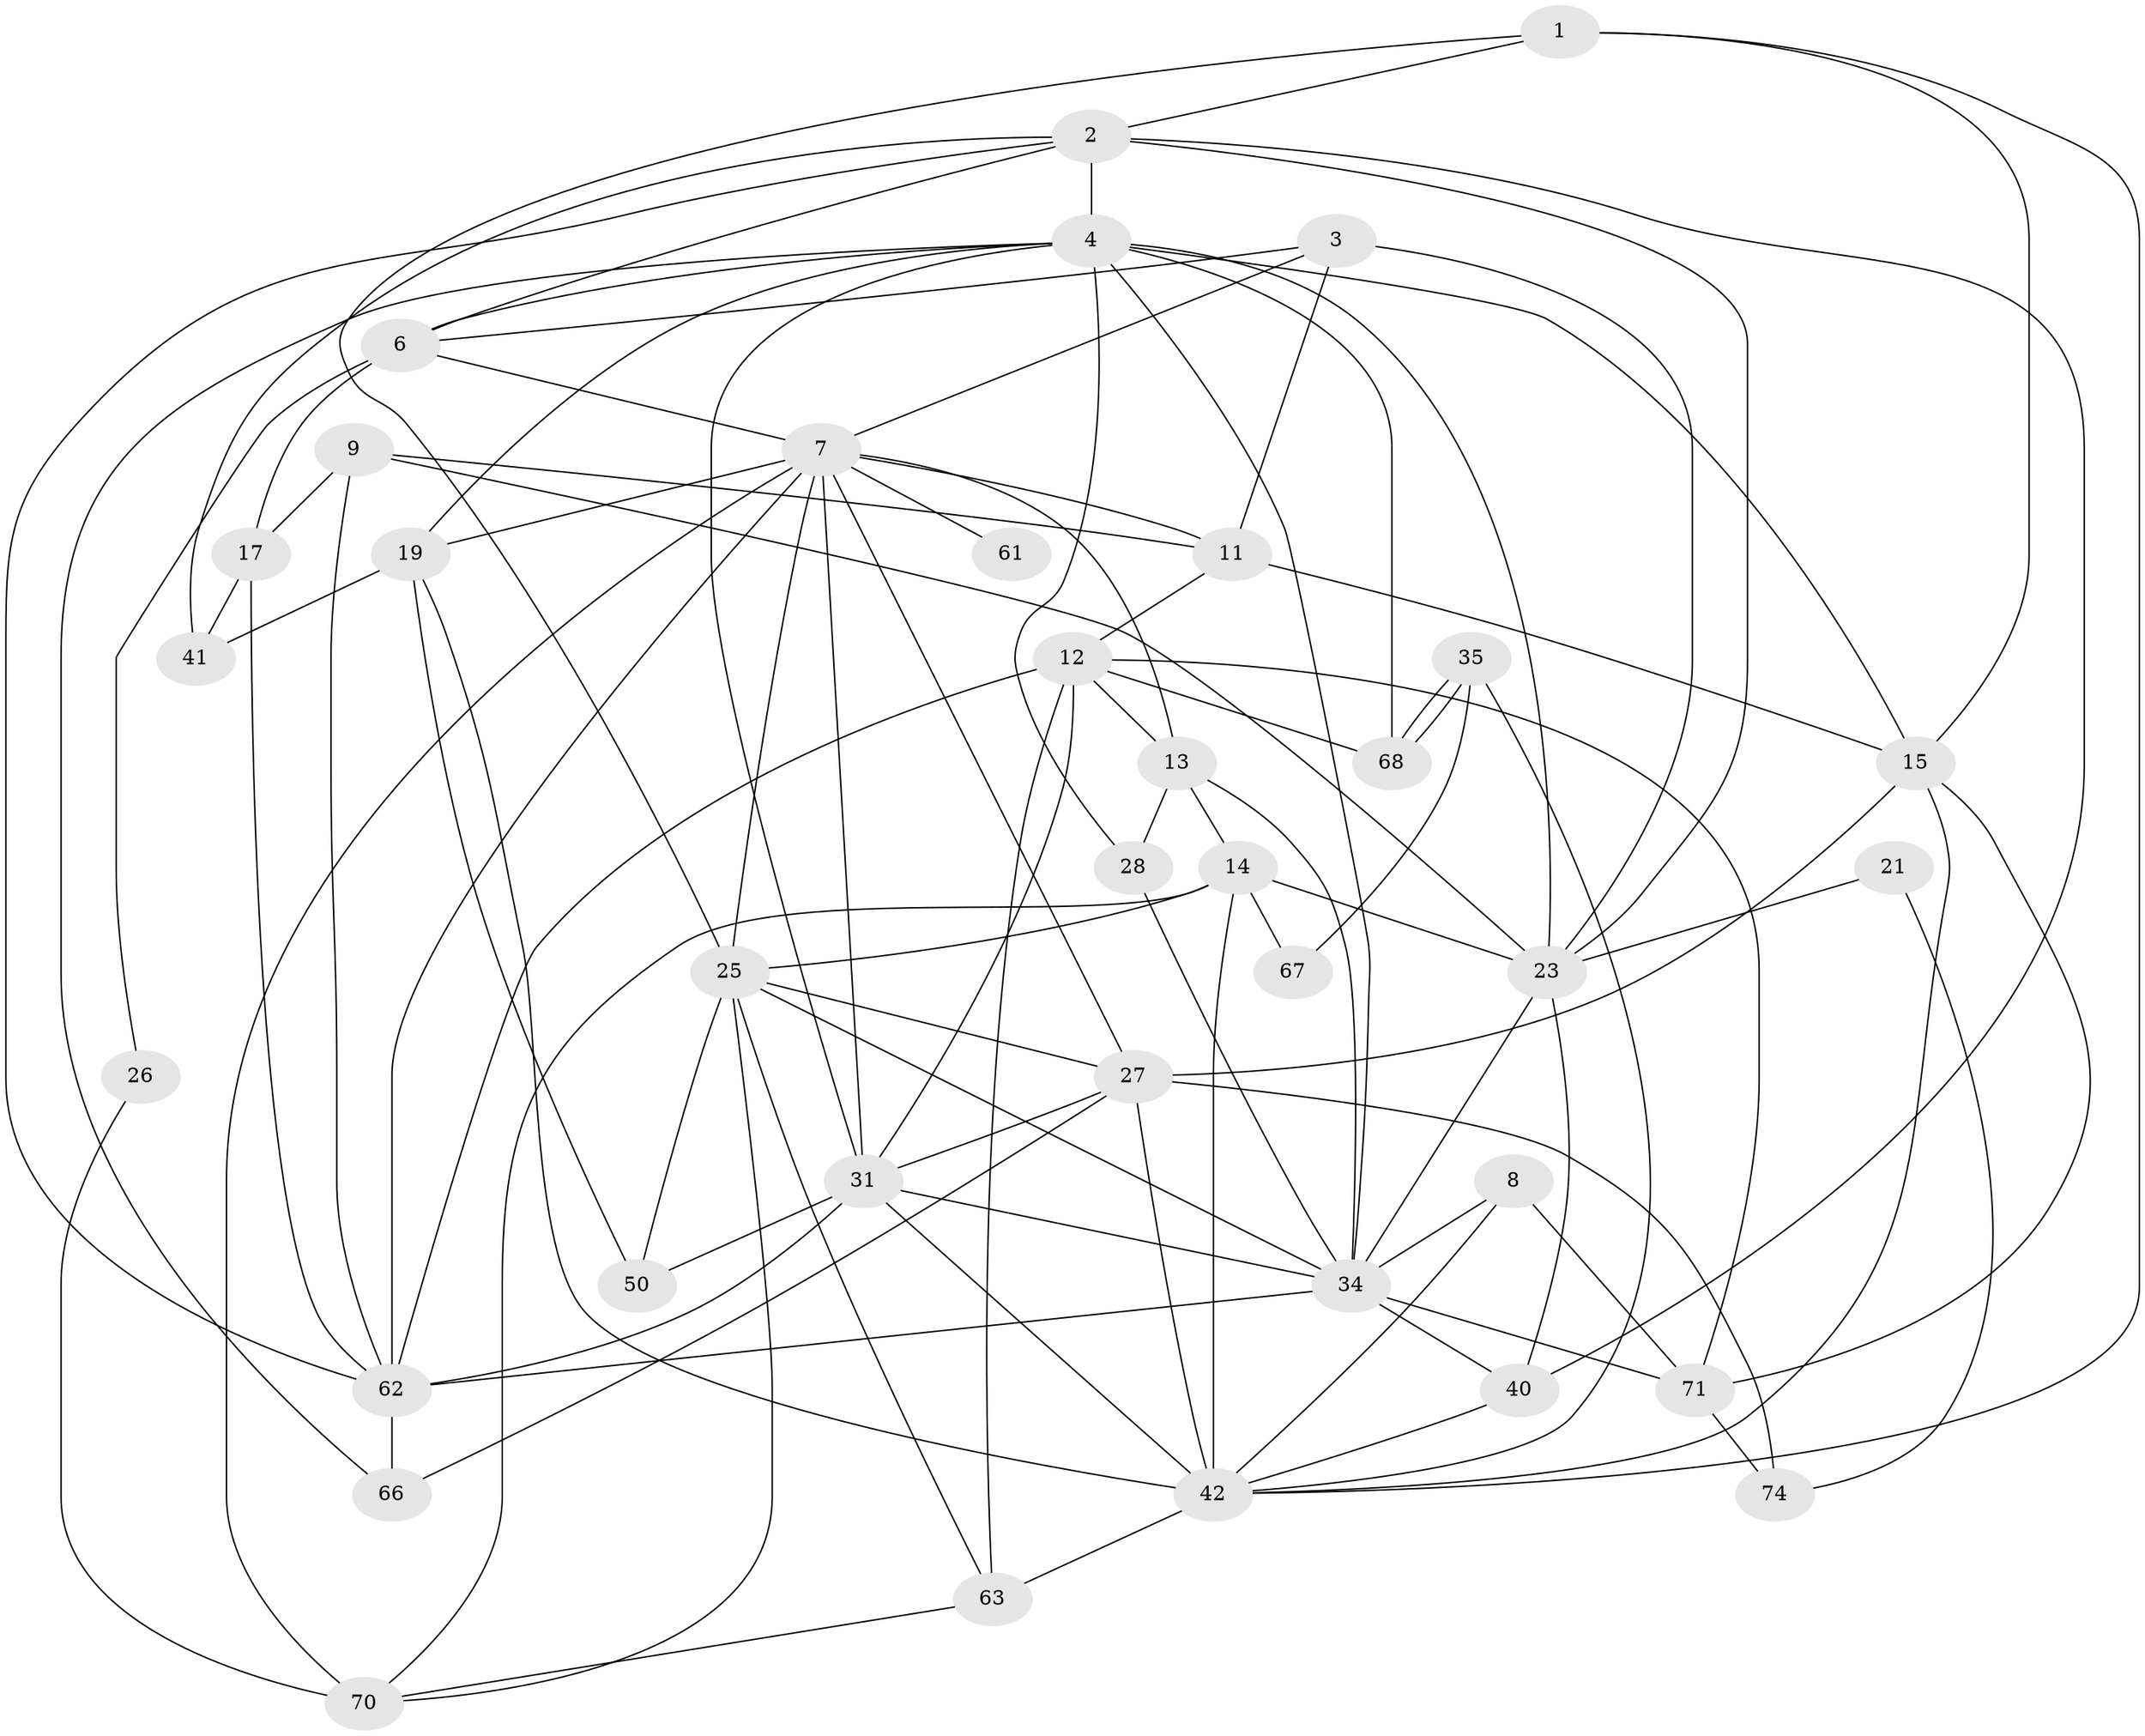 // original degree distribution, {2: 0.12, 7: 0.02666666666666667, 5: 0.22666666666666666, 4: 0.3333333333333333, 3: 0.22666666666666666, 6: 0.05333333333333334, 8: 0.013333333333333334}
// Generated by graph-tools (version 1.1) at 2025/14/03/09/25 04:14:55]
// undirected, 37 vertices, 97 edges
graph export_dot {
graph [start="1"]
  node [color=gray90,style=filled];
  1 [super="+5"];
  2 [super="+29+24"];
  3;
  4 [super="+44+46"];
  6 [super="+16"];
  7 [super="+56+10+30"];
  8;
  9 [super="+18"];
  11;
  12 [super="+75+60"];
  13 [super="+22"];
  14 [super="+49+36+38"];
  15 [super="+72+69"];
  17;
  19 [super="+20"];
  21;
  23 [super="+54"];
  25 [super="+51+59"];
  26;
  27 [super="+32+64"];
  28;
  31 [super="+33+53+73"];
  34 [super="+45+37+58"];
  35;
  40;
  41;
  42 [super="+52+43+55"];
  50;
  61;
  62 [super="+65"];
  63;
  66;
  67;
  68;
  70;
  71;
  74;
  1 -- 2;
  1 -- 25;
  1 -- 15;
  1 -- 42;
  2 -- 41;
  2 -- 62;
  2 -- 6;
  2 -- 40;
  2 -- 4;
  2 -- 23;
  3 -- 23;
  3 -- 11;
  3 -- 7 [weight=2];
  3 -- 6;
  4 -- 28 [weight=2];
  4 -- 23;
  4 -- 15;
  4 -- 34;
  4 -- 68;
  4 -- 6;
  4 -- 66;
  4 -- 31;
  4 -- 19;
  6 -- 17;
  6 -- 26;
  6 -- 7;
  7 -- 61 [weight=2];
  7 -- 11;
  7 -- 13;
  7 -- 62;
  7 -- 70 [weight=2];
  7 -- 19 [weight=2];
  7 -- 27;
  7 -- 31;
  7 -- 25;
  8 -- 42;
  8 -- 71;
  8 -- 34;
  9 -- 11;
  9 -- 17;
  9 -- 62;
  9 -- 23;
  11 -- 15;
  11 -- 12;
  12 -- 63 [weight=2];
  12 -- 71;
  12 -- 62;
  12 -- 68;
  12 -- 13;
  12 -- 31;
  13 -- 28;
  13 -- 14 [weight=2];
  13 -- 34;
  14 -- 70;
  14 -- 67;
  14 -- 42 [weight=2];
  14 -- 23;
  14 -- 25;
  15 -- 71;
  15 -- 42;
  15 -- 27;
  17 -- 41;
  17 -- 62;
  19 -- 41;
  19 -- 50;
  19 -- 42;
  21 -- 23;
  21 -- 74;
  23 -- 40;
  23 -- 34;
  25 -- 70;
  25 -- 34;
  25 -- 50;
  25 -- 27;
  25 -- 63;
  26 -- 70;
  27 -- 66;
  27 -- 42 [weight=2];
  27 -- 74;
  27 -- 31;
  28 -- 34;
  31 -- 50;
  31 -- 62;
  31 -- 42 [weight=2];
  31 -- 34;
  34 -- 71;
  34 -- 40;
  34 -- 62;
  35 -- 68;
  35 -- 68;
  35 -- 67;
  35 -- 42;
  40 -- 42;
  42 -- 63;
  62 -- 66;
  63 -- 70;
  71 -- 74;
}
